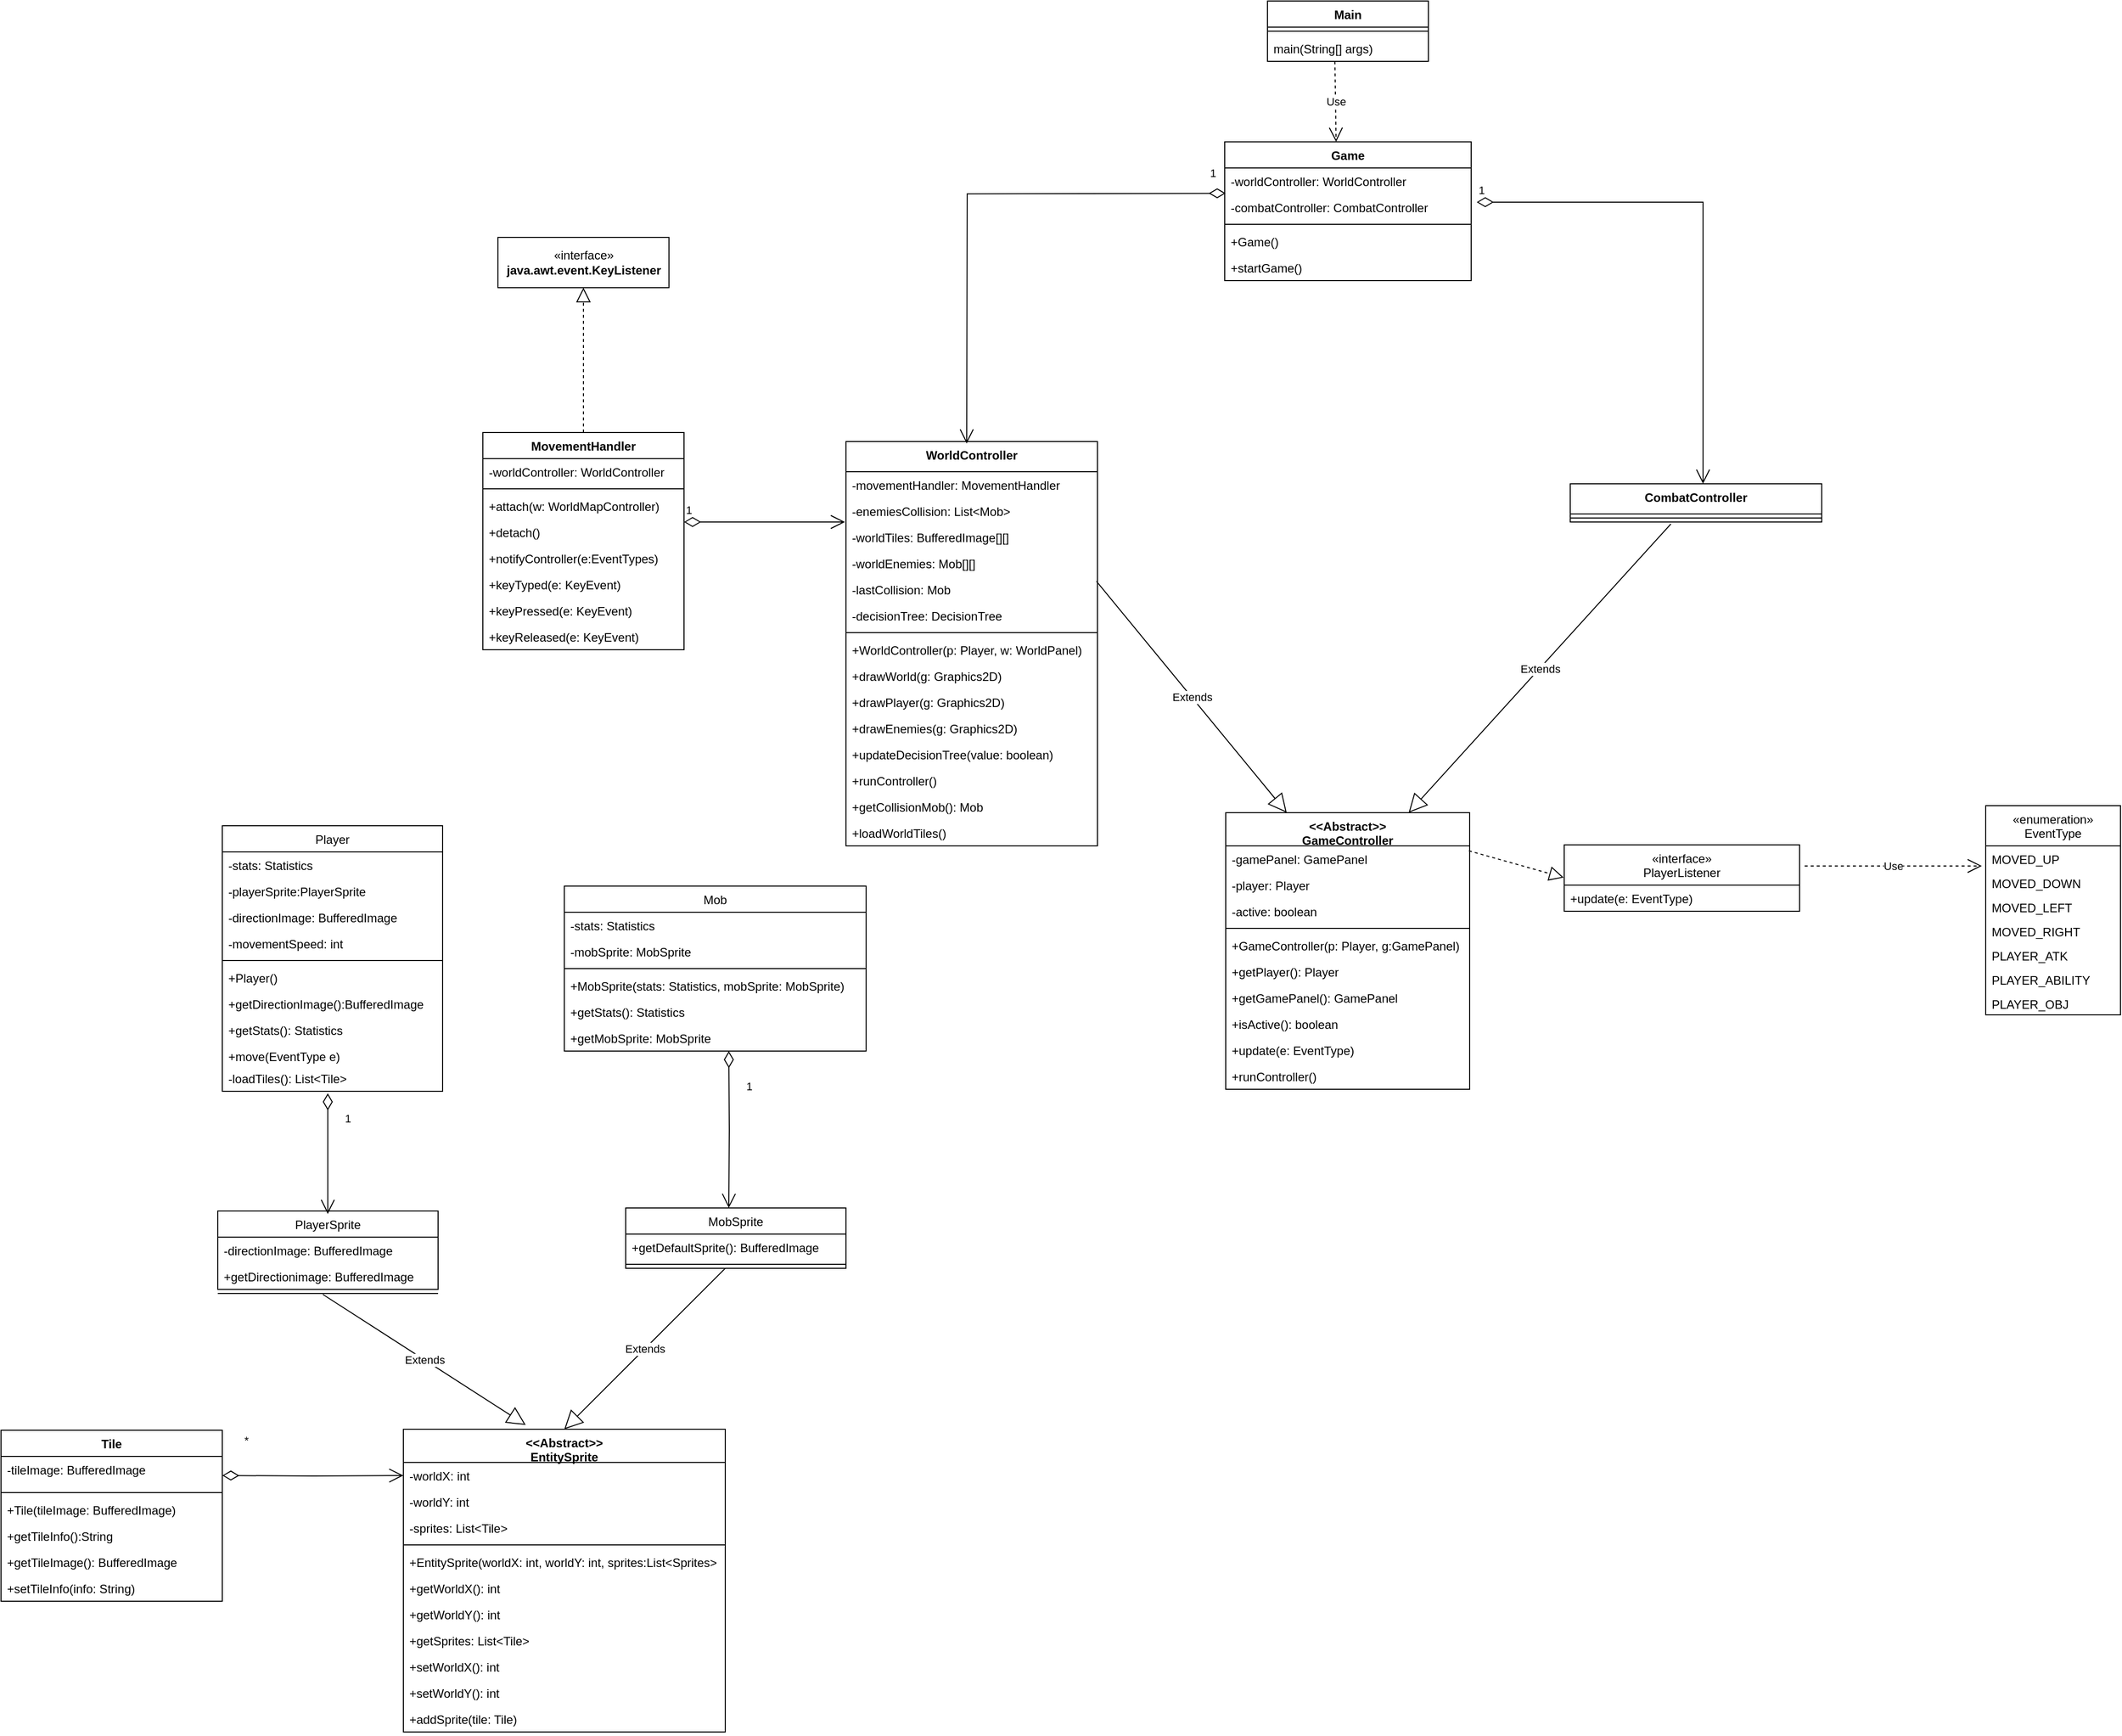 <mxfile version="20.3.0" type="device"><diagram id="eohbMDtSF3-cBigyVldR" name="Pagina-1"><mxGraphModel dx="3977" dy="824" grid="1" gridSize="20" guides="1" tooltips="1" connect="1" arrows="1" fold="1" page="1" pageScale="1" pageWidth="827" pageHeight="1169" math="0" shadow="0"><root><mxCell id="0"/><mxCell id="1" parent="0"/><mxCell id="uRFBdNXsAztlNJAXBcpH-2" value="Main" style="swimlane;fontStyle=1;align=center;verticalAlign=top;childLayout=stackLayout;horizontal=1;startSize=26;horizontalStack=0;resizeParent=1;resizeParentMax=0;resizeLast=0;collapsible=1;marginBottom=0;" parent="1" vertex="1"><mxGeometry x="-1701" width="160" height="60" as="geometry"/></mxCell><mxCell id="uRFBdNXsAztlNJAXBcpH-4" value="" style="line;strokeWidth=1;fillColor=none;align=left;verticalAlign=middle;spacingTop=-1;spacingLeft=3;spacingRight=3;rotatable=0;labelPosition=right;points=[];portConstraint=eastwest;strokeColor=inherit;" parent="uRFBdNXsAztlNJAXBcpH-2" vertex="1"><mxGeometry y="26" width="160" height="8" as="geometry"/></mxCell><mxCell id="uRFBdNXsAztlNJAXBcpH-5" value="main(String[] args)" style="text;strokeColor=none;fillColor=none;align=left;verticalAlign=top;spacingLeft=4;spacingRight=4;overflow=hidden;rotatable=0;points=[[0,0.5],[1,0.5]];portConstraint=eastwest;" parent="uRFBdNXsAztlNJAXBcpH-2" vertex="1"><mxGeometry y="34" width="160" height="26" as="geometry"/></mxCell><mxCell id="uRFBdNXsAztlNJAXBcpH-6" value="Game" style="swimlane;fontStyle=1;align=center;verticalAlign=top;childLayout=stackLayout;horizontal=1;startSize=26;horizontalStack=0;resizeParent=1;resizeParentMax=0;resizeLast=0;collapsible=1;marginBottom=0;" parent="1" vertex="1"><mxGeometry x="-1743.5" y="140" width="245" height="138" as="geometry"/></mxCell><mxCell id="LMKX_LqSRchOq1aywFq2-5" value="-worldController: WorldController" style="text;strokeColor=none;fillColor=none;align=left;verticalAlign=top;spacingLeft=4;spacingRight=4;overflow=hidden;rotatable=0;points=[[0,0.5],[1,0.5]];portConstraint=eastwest;" parent="uRFBdNXsAztlNJAXBcpH-6" vertex="1"><mxGeometry y="26" width="245" height="26" as="geometry"/></mxCell><mxCell id="LMKX_LqSRchOq1aywFq2-2" value="-combatController: CombatController" style="text;strokeColor=none;fillColor=none;align=left;verticalAlign=top;spacingLeft=4;spacingRight=4;overflow=hidden;rotatable=0;points=[[0,0.5],[1,0.5]];portConstraint=eastwest;" parent="uRFBdNXsAztlNJAXBcpH-6" vertex="1"><mxGeometry y="52" width="245" height="26" as="geometry"/></mxCell><mxCell id="uRFBdNXsAztlNJAXBcpH-8" value="" style="line;strokeWidth=1;fillColor=none;align=left;verticalAlign=middle;spacingTop=-1;spacingLeft=3;spacingRight=3;rotatable=0;labelPosition=right;points=[];portConstraint=eastwest;strokeColor=inherit;" parent="uRFBdNXsAztlNJAXBcpH-6" vertex="1"><mxGeometry y="78" width="245" height="8" as="geometry"/></mxCell><mxCell id="vzF_SjNCqqtna9xTKwau-4" value="+Game()" style="text;strokeColor=none;fillColor=none;align=left;verticalAlign=top;spacingLeft=4;spacingRight=4;overflow=hidden;rotatable=0;points=[[0,0.5],[1,0.5]];portConstraint=eastwest;" parent="uRFBdNXsAztlNJAXBcpH-6" vertex="1"><mxGeometry y="86" width="245" height="26" as="geometry"/></mxCell><mxCell id="uRFBdNXsAztlNJAXBcpH-9" value="+startGame()" style="text;strokeColor=none;fillColor=none;align=left;verticalAlign=top;spacingLeft=4;spacingRight=4;overflow=hidden;rotatable=0;points=[[0,0.5],[1,0.5]];portConstraint=eastwest;" parent="uRFBdNXsAztlNJAXBcpH-6" vertex="1"><mxGeometry y="112" width="245" height="26" as="geometry"/></mxCell><mxCell id="uRFBdNXsAztlNJAXBcpH-12" value="Use" style="endArrow=open;endSize=12;dashed=1;html=1;rounded=0;exitX=0.419;exitY=1;exitDx=0;exitDy=0;exitPerimeter=0;entryX=0.452;entryY=0;entryDx=0;entryDy=0;entryPerimeter=0;" parent="1" source="uRFBdNXsAztlNJAXBcpH-5" target="uRFBdNXsAztlNJAXBcpH-6" edge="1"><mxGeometry width="160" relative="1" as="geometry"><mxPoint x="-1712.5" y="20" as="sourcePoint"/><mxPoint x="-1552.5" y="20" as="targetPoint"/></mxGeometry></mxCell><mxCell id="uRFBdNXsAztlNJAXBcpH-61" value="Player" style="swimlane;fontStyle=0;childLayout=stackLayout;horizontal=1;startSize=26;fillColor=none;horizontalStack=0;resizeParent=1;resizeParentMax=0;resizeLast=0;collapsible=1;marginBottom=0;" parent="1" vertex="1"><mxGeometry x="-2740" y="820" width="219" height="264" as="geometry"/></mxCell><mxCell id="vzF_SjNCqqtna9xTKwau-7" value="-stats: Statistics" style="text;strokeColor=none;fillColor=none;align=left;verticalAlign=top;spacingLeft=4;spacingRight=4;overflow=hidden;rotatable=0;points=[[0,0.5],[1,0.5]];portConstraint=eastwest;" parent="uRFBdNXsAztlNJAXBcpH-61" vertex="1"><mxGeometry y="26" width="219" height="26" as="geometry"/></mxCell><mxCell id="vzF_SjNCqqtna9xTKwau-5" value="-playerSprite:PlayerSprite" style="text;strokeColor=none;fillColor=none;align=left;verticalAlign=top;spacingLeft=4;spacingRight=4;overflow=hidden;rotatable=0;points=[[0,0.5],[1,0.5]];portConstraint=eastwest;" parent="uRFBdNXsAztlNJAXBcpH-61" vertex="1"><mxGeometry y="52" width="219" height="26" as="geometry"/></mxCell><mxCell id="vzF_SjNCqqtna9xTKwau-9" value="-directionImage: BufferedImage" style="text;strokeColor=none;fillColor=none;align=left;verticalAlign=top;spacingLeft=4;spacingRight=4;overflow=hidden;rotatable=0;points=[[0,0.5],[1,0.5]];portConstraint=eastwest;" parent="uRFBdNXsAztlNJAXBcpH-61" vertex="1"><mxGeometry y="78" width="219" height="26" as="geometry"/></mxCell><mxCell id="iF0c0XniDwMAR_hdW6BB-7" value="-movementSpeed: int" style="text;strokeColor=none;fillColor=none;align=left;verticalAlign=top;spacingLeft=4;spacingRight=4;overflow=hidden;rotatable=0;points=[[0,0.5],[1,0.5]];portConstraint=eastwest;" parent="uRFBdNXsAztlNJAXBcpH-61" vertex="1"><mxGeometry y="104" width="219" height="26" as="geometry"/></mxCell><mxCell id="uRFBdNXsAztlNJAXBcpH-68" value="" style="line;strokeWidth=1;fillColor=none;align=left;verticalAlign=middle;spacingTop=-1;spacingLeft=3;spacingRight=3;rotatable=0;labelPosition=right;points=[];portConstraint=eastwest;strokeColor=inherit;" parent="uRFBdNXsAztlNJAXBcpH-61" vertex="1"><mxGeometry y="130" width="219" height="8" as="geometry"/></mxCell><mxCell id="vzF_SjNCqqtna9xTKwau-6" value="+Player()" style="text;strokeColor=none;fillColor=none;align=left;verticalAlign=top;spacingLeft=4;spacingRight=4;overflow=hidden;rotatable=0;points=[[0,0.5],[1,0.5]];portConstraint=eastwest;" parent="uRFBdNXsAztlNJAXBcpH-61" vertex="1"><mxGeometry y="138" width="219" height="26" as="geometry"/></mxCell><mxCell id="vzF_SjNCqqtna9xTKwau-8" value="+getDirectionImage():BufferedImage" style="text;strokeColor=none;fillColor=none;align=left;verticalAlign=top;spacingLeft=4;spacingRight=4;overflow=hidden;rotatable=0;points=[[0,0.5],[1,0.5]];portConstraint=eastwest;" parent="uRFBdNXsAztlNJAXBcpH-61" vertex="1"><mxGeometry y="164" width="219" height="26" as="geometry"/></mxCell><mxCell id="vzF_SjNCqqtna9xTKwau-10" value="+getStats(): Statistics" style="text;strokeColor=none;fillColor=none;align=left;verticalAlign=top;spacingLeft=4;spacingRight=4;overflow=hidden;rotatable=0;points=[[0,0.5],[1,0.5]];portConstraint=eastwest;" parent="uRFBdNXsAztlNJAXBcpH-61" vertex="1"><mxGeometry y="190" width="219" height="26" as="geometry"/></mxCell><mxCell id="uRFBdNXsAztlNJAXBcpH-72" value="+move(EventType e)" style="text;strokeColor=none;fillColor=none;align=left;verticalAlign=top;spacingLeft=4;spacingRight=4;overflow=hidden;rotatable=0;points=[[0,0.5],[1,0.5]];portConstraint=eastwest;" parent="uRFBdNXsAztlNJAXBcpH-61" vertex="1"><mxGeometry y="216" width="219" height="22" as="geometry"/></mxCell><mxCell id="uRFBdNXsAztlNJAXBcpH-71" value="-loadTiles(): List&lt;Tile&gt;" style="text;strokeColor=none;fillColor=none;align=left;verticalAlign=top;spacingLeft=4;spacingRight=4;overflow=hidden;rotatable=0;points=[[0,0.5],[1,0.5]];portConstraint=eastwest;" parent="uRFBdNXsAztlNJAXBcpH-61" vertex="1"><mxGeometry y="238" width="219" height="26" as="geometry"/></mxCell><mxCell id="uRFBdNXsAztlNJAXBcpH-77" value="«interface»&lt;br&gt;&lt;b&gt;java.awt.event.KeyListener&lt;br&gt;&lt;/b&gt;" style="html=1;" parent="1" vertex="1"><mxGeometry x="-2466" y="235" width="170" height="50" as="geometry"/></mxCell><mxCell id="uRFBdNXsAztlNJAXBcpH-78" value="" style="endArrow=block;dashed=1;endFill=0;endSize=12;html=1;rounded=0;exitX=0.5;exitY=0;exitDx=0;exitDy=0;entryX=0.5;entryY=1;entryDx=0;entryDy=0;" parent="1" source="uRFBdNXsAztlNJAXBcpH-79" target="uRFBdNXsAztlNJAXBcpH-77" edge="1"><mxGeometry width="160" relative="1" as="geometry"><mxPoint x="-2663.8" y="363.544" as="sourcePoint"/><mxPoint x="-2469" y="415" as="targetPoint"/></mxGeometry></mxCell><mxCell id="uRFBdNXsAztlNJAXBcpH-79" value="MovementHandler" style="swimlane;fontStyle=1;align=center;verticalAlign=top;childLayout=stackLayout;horizontal=1;startSize=26;horizontalStack=0;resizeParent=1;resizeParentMax=0;resizeLast=0;collapsible=1;marginBottom=0;" parent="1" vertex="1"><mxGeometry x="-2481" y="429" width="200" height="216" as="geometry"/></mxCell><mxCell id="uRFBdNXsAztlNJAXBcpH-80" value="-worldController: WorldController" style="text;strokeColor=none;fillColor=none;align=left;verticalAlign=top;spacingLeft=4;spacingRight=4;overflow=hidden;rotatable=0;points=[[0,0.5],[1,0.5]];portConstraint=eastwest;" parent="uRFBdNXsAztlNJAXBcpH-79" vertex="1"><mxGeometry y="26" width="200" height="26" as="geometry"/></mxCell><mxCell id="uRFBdNXsAztlNJAXBcpH-81" value="" style="line;strokeWidth=1;fillColor=none;align=left;verticalAlign=middle;spacingTop=-1;spacingLeft=3;spacingRight=3;rotatable=0;labelPosition=right;points=[];portConstraint=eastwest;strokeColor=inherit;" parent="uRFBdNXsAztlNJAXBcpH-79" vertex="1"><mxGeometry y="52" width="200" height="8" as="geometry"/></mxCell><mxCell id="uRFBdNXsAztlNJAXBcpH-82" value="+attach(w: WorldMapController)" style="text;strokeColor=none;fillColor=none;align=left;verticalAlign=top;spacingLeft=4;spacingRight=4;overflow=hidden;rotatable=0;points=[[0,0.5],[1,0.5]];portConstraint=eastwest;" parent="uRFBdNXsAztlNJAXBcpH-79" vertex="1"><mxGeometry y="60" width="200" height="26" as="geometry"/></mxCell><mxCell id="uRFBdNXsAztlNJAXBcpH-83" value="+detach()" style="text;strokeColor=none;fillColor=none;align=left;verticalAlign=top;spacingLeft=4;spacingRight=4;overflow=hidden;rotatable=0;points=[[0,0.5],[1,0.5]];portConstraint=eastwest;" parent="uRFBdNXsAztlNJAXBcpH-79" vertex="1"><mxGeometry y="86" width="200" height="26" as="geometry"/></mxCell><mxCell id="uRFBdNXsAztlNJAXBcpH-84" value="+notifyController(e:EventTypes)" style="text;strokeColor=none;fillColor=none;align=left;verticalAlign=top;spacingLeft=4;spacingRight=4;overflow=hidden;rotatable=0;points=[[0,0.5],[1,0.5]];portConstraint=eastwest;" parent="uRFBdNXsAztlNJAXBcpH-79" vertex="1"><mxGeometry y="112" width="200" height="26" as="geometry"/></mxCell><mxCell id="uRFBdNXsAztlNJAXBcpH-85" value="+keyTyped(e: KeyEvent)" style="text;strokeColor=none;fillColor=none;align=left;verticalAlign=top;spacingLeft=4;spacingRight=4;overflow=hidden;rotatable=0;points=[[0,0.5],[1,0.5]];portConstraint=eastwest;" parent="uRFBdNXsAztlNJAXBcpH-79" vertex="1"><mxGeometry y="138" width="200" height="26" as="geometry"/></mxCell><mxCell id="uRFBdNXsAztlNJAXBcpH-86" value="+keyPressed(e: KeyEvent)" style="text;strokeColor=none;fillColor=none;align=left;verticalAlign=top;spacingLeft=4;spacingRight=4;overflow=hidden;rotatable=0;points=[[0,0.5],[1,0.5]];portConstraint=eastwest;" parent="uRFBdNXsAztlNJAXBcpH-79" vertex="1"><mxGeometry y="164" width="200" height="26" as="geometry"/></mxCell><mxCell id="uRFBdNXsAztlNJAXBcpH-87" value="+keyReleased(e: KeyEvent)" style="text;strokeColor=none;fillColor=none;align=left;verticalAlign=top;spacingLeft=4;spacingRight=4;overflow=hidden;rotatable=0;points=[[0,0.5],[1,0.5]];portConstraint=eastwest;" parent="uRFBdNXsAztlNJAXBcpH-79" vertex="1"><mxGeometry y="190" width="200" height="26" as="geometry"/></mxCell><mxCell id="uRFBdNXsAztlNJAXBcpH-88" value="WorldController" style="swimlane;fontStyle=1;align=center;verticalAlign=top;childLayout=stackLayout;horizontal=1;startSize=30;horizontalStack=0;resizeParent=1;resizeParentMax=0;resizeLast=0;collapsible=1;marginBottom=0;" parent="1" vertex="1"><mxGeometry x="-2120" y="438" width="250" height="402" as="geometry"/></mxCell><mxCell id="iF0c0XniDwMAR_hdW6BB-4" value="-movementHandler: MovementHandler" style="text;strokeColor=none;fillColor=none;align=left;verticalAlign=top;spacingLeft=4;spacingRight=4;overflow=hidden;rotatable=0;points=[[0,0.5],[1,0.5]];portConstraint=eastwest;" parent="uRFBdNXsAztlNJAXBcpH-88" vertex="1"><mxGeometry y="30" width="250" height="26" as="geometry"/></mxCell><mxCell id="ccXxJV29Foj7JTadT0jX-3" value="-enemiesCollision: List&lt;Mob&gt;" style="text;strokeColor=none;fillColor=none;align=left;verticalAlign=top;spacingLeft=4;spacingRight=4;overflow=hidden;rotatable=0;points=[[0,0.5],[1,0.5]];portConstraint=eastwest;" parent="uRFBdNXsAztlNJAXBcpH-88" vertex="1"><mxGeometry y="56" width="250" height="26" as="geometry"/></mxCell><mxCell id="vzF_SjNCqqtna9xTKwau-1" value="-worldTiles: BufferedImage[][]" style="text;strokeColor=none;fillColor=none;align=left;verticalAlign=top;spacingLeft=4;spacingRight=4;overflow=hidden;rotatable=0;points=[[0,0.5],[1,0.5]];portConstraint=eastwest;" parent="uRFBdNXsAztlNJAXBcpH-88" vertex="1"><mxGeometry y="82" width="250" height="26" as="geometry"/></mxCell><mxCell id="iF0c0XniDwMAR_hdW6BB-5" value="-worldEnemies: Mob[][]" style="text;strokeColor=none;fillColor=none;align=left;verticalAlign=top;spacingLeft=4;spacingRight=4;overflow=hidden;rotatable=0;points=[[0,0.5],[1,0.5]];portConstraint=eastwest;" parent="uRFBdNXsAztlNJAXBcpH-88" vertex="1"><mxGeometry y="108" width="250" height="26" as="geometry"/></mxCell><mxCell id="iF0c0XniDwMAR_hdW6BB-6" value="-lastCollision: Mob" style="text;strokeColor=none;fillColor=none;align=left;verticalAlign=top;spacingLeft=4;spacingRight=4;overflow=hidden;rotatable=0;points=[[0,0.5],[1,0.5]];portConstraint=eastwest;" parent="uRFBdNXsAztlNJAXBcpH-88" vertex="1"><mxGeometry y="134" width="250" height="26" as="geometry"/></mxCell><mxCell id="TLDzZCdfIbDrb-U_Vz-J-1" value="-decisionTree: DecisionTree" style="text;strokeColor=none;fillColor=none;align=left;verticalAlign=top;spacingLeft=4;spacingRight=4;overflow=hidden;rotatable=0;points=[[0,0.5],[1,0.5]];portConstraint=eastwest;" vertex="1" parent="uRFBdNXsAztlNJAXBcpH-88"><mxGeometry y="160" width="250" height="26" as="geometry"/></mxCell><mxCell id="uRFBdNXsAztlNJAXBcpH-92" value="" style="line;strokeWidth=1;fillColor=none;align=left;verticalAlign=middle;spacingTop=-1;spacingLeft=3;spacingRight=3;rotatable=0;labelPosition=right;points=[];portConstraint=eastwest;strokeColor=inherit;" parent="uRFBdNXsAztlNJAXBcpH-88" vertex="1"><mxGeometry y="186" width="250" height="8" as="geometry"/></mxCell><mxCell id="uRFBdNXsAztlNJAXBcpH-93" value="+WorldController(p: Player, w: WorldPanel)&#10;" style="text;strokeColor=none;fillColor=none;align=left;verticalAlign=top;spacingLeft=4;spacingRight=4;overflow=hidden;rotatable=0;points=[[0,0.5],[1,0.5]];portConstraint=eastwest;" parent="uRFBdNXsAztlNJAXBcpH-88" vertex="1"><mxGeometry y="194" width="250" height="26" as="geometry"/></mxCell><mxCell id="ccXxJV29Foj7JTadT0jX-1" value="+drawWorld(g: Graphics2D)" style="text;strokeColor=none;fillColor=none;align=left;verticalAlign=top;spacingLeft=4;spacingRight=4;overflow=hidden;rotatable=0;points=[[0,0.5],[1,0.5]];portConstraint=eastwest;" parent="uRFBdNXsAztlNJAXBcpH-88" vertex="1"><mxGeometry y="220" width="250" height="26" as="geometry"/></mxCell><mxCell id="bOMZ3jWxsJNp0SDpwJwA-3" value="+drawPlayer(g: Graphics2D)" style="text;strokeColor=none;fillColor=none;align=left;verticalAlign=top;spacingLeft=4;spacingRight=4;overflow=hidden;rotatable=0;points=[[0,0.5],[1,0.5]];portConstraint=eastwest;" parent="uRFBdNXsAztlNJAXBcpH-88" vertex="1"><mxGeometry y="246" width="250" height="26" as="geometry"/></mxCell><mxCell id="En6jXzMs4Qd_JURnTOSA-1" value="+drawEnemies(g: Graphics2D)" style="text;strokeColor=none;fillColor=none;align=left;verticalAlign=top;spacingLeft=4;spacingRight=4;overflow=hidden;rotatable=0;points=[[0,0.5],[1,0.5]];portConstraint=eastwest;" parent="uRFBdNXsAztlNJAXBcpH-88" vertex="1"><mxGeometry y="272" width="250" height="26" as="geometry"/></mxCell><mxCell id="vzF_SjNCqqtna9xTKwau-2" value="+updateDecisionTree(value: boolean)" style="text;strokeColor=none;fillColor=none;align=left;verticalAlign=top;spacingLeft=4;spacingRight=4;overflow=hidden;rotatable=0;points=[[0,0.5],[1,0.5]];portConstraint=eastwest;" parent="uRFBdNXsAztlNJAXBcpH-88" vertex="1"><mxGeometry y="298" width="250" height="26" as="geometry"/></mxCell><mxCell id="uRFBdNXsAztlNJAXBcpH-127" value="+runController()" style="text;strokeColor=none;fillColor=none;align=left;verticalAlign=top;spacingLeft=4;spacingRight=4;overflow=hidden;rotatable=0;points=[[0,0.5],[1,0.5]];portConstraint=eastwest;" parent="uRFBdNXsAztlNJAXBcpH-88" vertex="1"><mxGeometry y="324" width="250" height="26" as="geometry"/></mxCell><mxCell id="vzF_SjNCqqtna9xTKwau-29" value="+getCollisionMob(): Mob" style="text;strokeColor=none;fillColor=none;align=left;verticalAlign=top;spacingLeft=4;spacingRight=4;overflow=hidden;rotatable=0;points=[[0,0.5],[1,0.5]];portConstraint=eastwest;" parent="uRFBdNXsAztlNJAXBcpH-88" vertex="1"><mxGeometry y="350" width="250" height="26" as="geometry"/></mxCell><mxCell id="TLDzZCdfIbDrb-U_Vz-J-62" value="+loadWorldTiles()&#10;" style="text;strokeColor=none;fillColor=none;align=left;verticalAlign=top;spacingLeft=4;spacingRight=4;overflow=hidden;rotatable=0;points=[[0,0.5],[1,0.5]];portConstraint=eastwest;" vertex="1" parent="uRFBdNXsAztlNJAXBcpH-88"><mxGeometry y="376" width="250" height="26" as="geometry"/></mxCell><mxCell id="uRFBdNXsAztlNJAXBcpH-108" value="&lt;&lt;Abstract&gt;&gt;&#10;GameController" style="swimlane;fontStyle=1;align=center;verticalAlign=top;childLayout=stackLayout;horizontal=1;startSize=33;horizontalStack=0;resizeParent=1;resizeParentMax=0;resizeLast=0;collapsible=1;marginBottom=0;" parent="1" vertex="1"><mxGeometry x="-1742.5" y="807" width="242.5" height="275" as="geometry"/></mxCell><mxCell id="uRFBdNXsAztlNJAXBcpH-113" value="-gamePanel: GamePanel" style="text;strokeColor=none;fillColor=none;align=left;verticalAlign=top;spacingLeft=4;spacingRight=4;overflow=hidden;rotatable=0;points=[[0,0.5],[1,0.5]];portConstraint=eastwest;" parent="uRFBdNXsAztlNJAXBcpH-108" vertex="1"><mxGeometry y="33" width="242.5" height="26" as="geometry"/></mxCell><mxCell id="uRFBdNXsAztlNJAXBcpH-109" value="-player: Player" style="text;strokeColor=none;fillColor=none;align=left;verticalAlign=top;spacingLeft=4;spacingRight=4;overflow=hidden;rotatable=0;points=[[0,0.5],[1,0.5]];portConstraint=eastwest;" parent="uRFBdNXsAztlNJAXBcpH-108" vertex="1"><mxGeometry y="59" width="242.5" height="26" as="geometry"/></mxCell><mxCell id="vzF_SjNCqqtna9xTKwau-24" value="-active: boolean" style="text;strokeColor=none;fillColor=none;align=left;verticalAlign=top;spacingLeft=4;spacingRight=4;overflow=hidden;rotatable=0;points=[[0,0.5],[1,0.5]];portConstraint=eastwest;" parent="uRFBdNXsAztlNJAXBcpH-108" vertex="1"><mxGeometry y="85" width="242.5" height="26" as="geometry"/></mxCell><mxCell id="uRFBdNXsAztlNJAXBcpH-110" value="" style="line;strokeWidth=1;fillColor=none;align=left;verticalAlign=middle;spacingTop=-1;spacingLeft=3;spacingRight=3;rotatable=0;labelPosition=right;points=[];portConstraint=eastwest;strokeColor=inherit;" parent="uRFBdNXsAztlNJAXBcpH-108" vertex="1"><mxGeometry y="111" width="242.5" height="8" as="geometry"/></mxCell><mxCell id="vzF_SjNCqqtna9xTKwau-26" value="+GameController(p: Player, g:GamePanel)" style="text;strokeColor=none;fillColor=none;align=left;verticalAlign=top;spacingLeft=4;spacingRight=4;overflow=hidden;rotatable=0;points=[[0,0.5],[1,0.5]];portConstraint=eastwest;" parent="uRFBdNXsAztlNJAXBcpH-108" vertex="1"><mxGeometry y="119" width="242.5" height="26" as="geometry"/></mxCell><mxCell id="vzF_SjNCqqtna9xTKwau-28" value="+getPlayer(): Player" style="text;strokeColor=none;fillColor=none;align=left;verticalAlign=top;spacingLeft=4;spacingRight=4;overflow=hidden;rotatable=0;points=[[0,0.5],[1,0.5]];portConstraint=eastwest;" parent="uRFBdNXsAztlNJAXBcpH-108" vertex="1"><mxGeometry y="145" width="242.5" height="26" as="geometry"/></mxCell><mxCell id="vzF_SjNCqqtna9xTKwau-27" value="+getGamePanel(): GamePanel" style="text;strokeColor=none;fillColor=none;align=left;verticalAlign=top;spacingLeft=4;spacingRight=4;overflow=hidden;rotatable=0;points=[[0,0.5],[1,0.5]];portConstraint=eastwest;" parent="uRFBdNXsAztlNJAXBcpH-108" vertex="1"><mxGeometry y="171" width="242.5" height="26" as="geometry"/></mxCell><mxCell id="vzF_SjNCqqtna9xTKwau-25" value="+isActive(): boolean" style="text;strokeColor=none;fillColor=none;align=left;verticalAlign=top;spacingLeft=4;spacingRight=4;overflow=hidden;rotatable=0;points=[[0,0.5],[1,0.5]];portConstraint=eastwest;" parent="uRFBdNXsAztlNJAXBcpH-108" vertex="1"><mxGeometry y="197" width="242.5" height="26" as="geometry"/></mxCell><mxCell id="uRFBdNXsAztlNJAXBcpH-111" value="+update(e: EventType)" style="text;strokeColor=none;fillColor=none;align=left;verticalAlign=top;spacingLeft=4;spacingRight=4;overflow=hidden;rotatable=0;points=[[0,0.5],[1,0.5]];portConstraint=eastwest;" parent="uRFBdNXsAztlNJAXBcpH-108" vertex="1"><mxGeometry y="223" width="242.5" height="26" as="geometry"/></mxCell><mxCell id="uRFBdNXsAztlNJAXBcpH-126" value="+runController()" style="text;strokeColor=none;fillColor=none;align=left;verticalAlign=top;spacingLeft=4;spacingRight=4;overflow=hidden;rotatable=0;points=[[0,0.5],[1,0.5]];portConstraint=eastwest;" parent="uRFBdNXsAztlNJAXBcpH-108" vertex="1"><mxGeometry y="249" width="242.5" height="26" as="geometry"/></mxCell><mxCell id="uRFBdNXsAztlNJAXBcpH-114" value="CombatController" style="swimlane;fontStyle=1;align=center;verticalAlign=top;childLayout=stackLayout;horizontal=1;startSize=30;horizontalStack=0;resizeParent=1;resizeParentMax=0;resizeLast=0;collapsible=1;marginBottom=0;" parent="1" vertex="1"><mxGeometry x="-1400" y="480" width="250" height="38" as="geometry"/></mxCell><mxCell id="uRFBdNXsAztlNJAXBcpH-118" value="" style="line;strokeWidth=1;fillColor=none;align=left;verticalAlign=middle;spacingTop=-1;spacingLeft=3;spacingRight=3;rotatable=0;labelPosition=right;points=[];portConstraint=eastwest;strokeColor=inherit;" parent="uRFBdNXsAztlNJAXBcpH-114" vertex="1"><mxGeometry y="30" width="250" height="8" as="geometry"/></mxCell><mxCell id="uRFBdNXsAztlNJAXBcpH-121" value="Extends" style="endArrow=block;endSize=16;endFill=0;html=1;rounded=0;entryX=0.25;entryY=0;entryDx=0;entryDy=0;exitX=0.996;exitY=0.192;exitDx=0;exitDy=0;exitPerimeter=0;" parent="1" source="iF0c0XniDwMAR_hdW6BB-6" target="uRFBdNXsAztlNJAXBcpH-108" edge="1"><mxGeometry width="160" relative="1" as="geometry"><mxPoint x="-1860" y="580" as="sourcePoint"/><mxPoint x="-1710" y="590" as="targetPoint"/></mxGeometry></mxCell><mxCell id="uRFBdNXsAztlNJAXBcpH-122" value="Extends" style="endArrow=block;endSize=16;endFill=0;html=1;rounded=0;entryX=0.75;entryY=0;entryDx=0;entryDy=0;" parent="1" target="uRFBdNXsAztlNJAXBcpH-108" edge="1"><mxGeometry width="160" relative="1" as="geometry"><mxPoint x="-1300" y="520" as="sourcePoint"/><mxPoint x="-1429" y="600" as="targetPoint"/></mxGeometry></mxCell><mxCell id="LMKX_LqSRchOq1aywFq2-7" value="«interface»&#10;PlayerListener" style="swimlane;fontStyle=0;childLayout=stackLayout;horizontal=1;startSize=40;fillColor=none;horizontalStack=0;resizeParent=1;resizeParentMax=0;resizeLast=0;collapsible=1;marginBottom=0;" parent="1" vertex="1"><mxGeometry x="-1406" y="839" width="234" height="66" as="geometry"/></mxCell><mxCell id="LMKX_LqSRchOq1aywFq2-8" value="+update(e: EventType)" style="text;strokeColor=none;fillColor=none;align=left;verticalAlign=top;spacingLeft=4;spacingRight=4;overflow=hidden;rotatable=0;points=[[0,0.5],[1,0.5]];portConstraint=eastwest;" parent="LMKX_LqSRchOq1aywFq2-7" vertex="1"><mxGeometry y="40" width="234" height="26" as="geometry"/></mxCell><mxCell id="LMKX_LqSRchOq1aywFq2-16" value="«enumeration»&#10;EventType" style="swimlane;fontStyle=0;childLayout=stackLayout;horizontal=1;startSize=40;fillColor=none;horizontalStack=0;resizeParent=1;resizeParentMax=0;resizeLast=0;collapsible=1;marginBottom=0;" parent="1" vertex="1"><mxGeometry x="-987" y="800" width="134" height="208" as="geometry"><mxRectangle x="660" y="50" width="120" height="40" as="alternateBounds"/></mxGeometry></mxCell><mxCell id="LMKX_LqSRchOq1aywFq2-17" value="MOVED_UP&#10;" style="text;strokeColor=none;fillColor=none;align=left;verticalAlign=top;spacingLeft=4;spacingRight=4;overflow=hidden;rotatable=0;points=[[0,0.5],[1,0.5]];portConstraint=eastwest;" parent="LMKX_LqSRchOq1aywFq2-16" vertex="1"><mxGeometry y="40" width="134" height="24" as="geometry"/></mxCell><mxCell id="LMKX_LqSRchOq1aywFq2-18" value="MOVED_DOWN&#10;" style="text;strokeColor=none;fillColor=none;align=left;verticalAlign=top;spacingLeft=4;spacingRight=4;overflow=hidden;rotatable=0;points=[[0,0.5],[1,0.5]];portConstraint=eastwest;" parent="LMKX_LqSRchOq1aywFq2-16" vertex="1"><mxGeometry y="64" width="134" height="24" as="geometry"/></mxCell><mxCell id="LMKX_LqSRchOq1aywFq2-19" value="MOVED_LEFT&#10;" style="text;strokeColor=none;fillColor=none;align=left;verticalAlign=top;spacingLeft=4;spacingRight=4;overflow=hidden;rotatable=0;points=[[0,0.5],[1,0.5]];portConstraint=eastwest;" parent="LMKX_LqSRchOq1aywFq2-16" vertex="1"><mxGeometry y="88" width="134" height="24" as="geometry"/></mxCell><mxCell id="iF0c0XniDwMAR_hdW6BB-1" value="MOVED_RIGHT" style="text;strokeColor=none;fillColor=none;align=left;verticalAlign=top;spacingLeft=4;spacingRight=4;overflow=hidden;rotatable=0;points=[[0,0.5],[1,0.5]];portConstraint=eastwest;" parent="LMKX_LqSRchOq1aywFq2-16" vertex="1"><mxGeometry y="112" width="134" height="24" as="geometry"/></mxCell><mxCell id="iF0c0XniDwMAR_hdW6BB-2" value="PLAYER_ATK" style="text;strokeColor=none;fillColor=none;align=left;verticalAlign=top;spacingLeft=4;spacingRight=4;overflow=hidden;rotatable=0;points=[[0,0.5],[1,0.5]];portConstraint=eastwest;" parent="LMKX_LqSRchOq1aywFq2-16" vertex="1"><mxGeometry y="136" width="134" height="24" as="geometry"/></mxCell><mxCell id="LMKX_LqSRchOq1aywFq2-20" value="PLAYER_ABILITY" style="text;strokeColor=none;fillColor=none;align=left;verticalAlign=top;spacingLeft=4;spacingRight=4;overflow=hidden;rotatable=0;points=[[0,0.5],[1,0.5]];portConstraint=eastwest;" parent="LMKX_LqSRchOq1aywFq2-16" vertex="1"><mxGeometry y="160" width="134" height="24" as="geometry"/></mxCell><mxCell id="iF0c0XniDwMAR_hdW6BB-3" value="PLAYER_OBJ" style="text;strokeColor=none;fillColor=none;align=left;verticalAlign=top;spacingLeft=4;spacingRight=4;overflow=hidden;rotatable=0;points=[[0,0.5],[1,0.5]];portConstraint=eastwest;" parent="LMKX_LqSRchOq1aywFq2-16" vertex="1"><mxGeometry y="184" width="134" height="24" as="geometry"/></mxCell><mxCell id="LMKX_LqSRchOq1aywFq2-21" value="Use" style="endArrow=open;endSize=12;dashed=1;html=1;rounded=0;entryX=-0.029;entryY=-0.167;entryDx=0;entryDy=0;entryPerimeter=0;" parent="1" target="LMKX_LqSRchOq1aywFq2-18" edge="1"><mxGeometry width="160" relative="1" as="geometry"><mxPoint x="-1167" y="860" as="sourcePoint"/><mxPoint x="-965" y="770" as="targetPoint"/></mxGeometry></mxCell><mxCell id="LMKX_LqSRchOq1aywFq2-43" value="1" style="endArrow=open;html=1;endSize=12;startArrow=diamondThin;startSize=14;startFill=0;edgeStyle=orthogonalEdgeStyle;align=left;verticalAlign=bottom;rounded=0;" parent="1" edge="1"><mxGeometry x="-0.931" y="-11" relative="1" as="geometry"><mxPoint x="-1742.5" y="191.17" as="sourcePoint"/><mxPoint x="-2000" y="440" as="targetPoint"/><mxPoint as="offset"/></mxGeometry></mxCell><mxCell id="LMKX_LqSRchOq1aywFq2-44" value="1" style="endArrow=open;html=1;endSize=12;startArrow=diamondThin;startSize=14;startFill=0;edgeStyle=orthogonalEdgeStyle;align=left;verticalAlign=bottom;rounded=0;entryX=0.5;entryY=0;entryDx=0;entryDy=0;" parent="1" edge="1"><mxGeometry x="-1" y="3" relative="1" as="geometry"><mxPoint x="-1493" y="200" as="sourcePoint"/><mxPoint x="-1268" y="480" as="targetPoint"/><Array as="points"><mxPoint x="-1493" y="200"/><mxPoint x="-1268" y="200"/></Array></mxGeometry></mxCell><mxCell id="LMKX_LqSRchOq1aywFq2-45" value="1" style="endArrow=open;html=1;endSize=12;startArrow=diamondThin;startSize=14;startFill=0;edgeStyle=orthogonalEdgeStyle;align=left;verticalAlign=bottom;rounded=0;" parent="1" edge="1"><mxGeometry x="-1" y="3" relative="1" as="geometry"><mxPoint x="-2281" y="518" as="sourcePoint"/><mxPoint x="-2121" y="518" as="targetPoint"/></mxGeometry></mxCell><mxCell id="LMKX_LqSRchOq1aywFq2-46" value="" style="endArrow=block;dashed=1;endFill=0;endSize=12;html=1;rounded=0;exitX=0.997;exitY=0.189;exitDx=0;exitDy=0;exitPerimeter=0;" parent="1" source="uRFBdNXsAztlNJAXBcpH-113" edge="1"><mxGeometry width="160" relative="1" as="geometry"><mxPoint x="-1566.5" y="871.5" as="sourcePoint"/><mxPoint x="-1406.5" y="871.5" as="targetPoint"/></mxGeometry></mxCell><mxCell id="rvrDuCFurBjy-SDgXyM1-1" value="1" style="endArrow=open;html=1;endSize=12;startArrow=diamondThin;startSize=14;startFill=0;edgeStyle=orthogonalEdgeStyle;align=left;verticalAlign=bottom;rounded=0;" parent="1" edge="1"><mxGeometry x="-0.433" y="15" relative="1" as="geometry"><mxPoint x="-2635.14" y="1086" as="sourcePoint"/><mxPoint x="-2635.14" y="1206" as="targetPoint"/><mxPoint as="offset"/></mxGeometry></mxCell><mxCell id="rvrDuCFurBjy-SDgXyM1-2" value="Tile&#10;" style="swimlane;fontStyle=1;align=center;verticalAlign=top;childLayout=stackLayout;horizontal=1;startSize=26;horizontalStack=0;resizeParent=1;resizeParentMax=0;resizeLast=0;collapsible=1;marginBottom=0;" parent="1" vertex="1"><mxGeometry x="-2960" y="1421" width="220" height="170" as="geometry"/></mxCell><mxCell id="rvrDuCFurBjy-SDgXyM1-3" value="-tileImage: BufferedImage&#10;" style="text;strokeColor=none;fillColor=none;align=left;verticalAlign=top;spacingLeft=4;spacingRight=4;overflow=hidden;rotatable=0;points=[[0,0.5],[1,0.5]];portConstraint=eastwest;" parent="rvrDuCFurBjy-SDgXyM1-2" vertex="1"><mxGeometry y="26" width="220" height="32" as="geometry"/></mxCell><mxCell id="rvrDuCFurBjy-SDgXyM1-4" value="" style="line;strokeWidth=1;fillColor=none;align=left;verticalAlign=middle;spacingTop=-1;spacingLeft=3;spacingRight=3;rotatable=0;labelPosition=right;points=[];portConstraint=eastwest;strokeColor=inherit;" parent="rvrDuCFurBjy-SDgXyM1-2" vertex="1"><mxGeometry y="58" width="220" height="8" as="geometry"/></mxCell><mxCell id="rvrDuCFurBjy-SDgXyM1-5" value="+Tile(tileImage: BufferedImage)&#10;" style="text;strokeColor=none;fillColor=none;align=left;verticalAlign=top;spacingLeft=4;spacingRight=4;overflow=hidden;rotatable=0;points=[[0,0.5],[1,0.5]];portConstraint=eastwest;" parent="rvrDuCFurBjy-SDgXyM1-2" vertex="1"><mxGeometry y="66" width="220" height="26" as="geometry"/></mxCell><mxCell id="rvrDuCFurBjy-SDgXyM1-81" value="+getTileInfo():String" style="text;strokeColor=none;fillColor=none;align=left;verticalAlign=top;spacingLeft=4;spacingRight=4;overflow=hidden;rotatable=0;points=[[0,0.5],[1,0.5]];portConstraint=eastwest;" parent="rvrDuCFurBjy-SDgXyM1-2" vertex="1"><mxGeometry y="92" width="220" height="26" as="geometry"/></mxCell><mxCell id="rvrDuCFurBjy-SDgXyM1-66" value="+getTileImage(): BufferedImage" style="text;strokeColor=none;fillColor=none;align=left;verticalAlign=top;spacingLeft=4;spacingRight=4;overflow=hidden;rotatable=0;points=[[0,0.5],[1,0.5]];portConstraint=eastwest;" parent="rvrDuCFurBjy-SDgXyM1-2" vertex="1"><mxGeometry y="118" width="220" height="26" as="geometry"/></mxCell><mxCell id="rvrDuCFurBjy-SDgXyM1-73" value="+setTileInfo(info: String)" style="text;strokeColor=none;fillColor=none;align=left;verticalAlign=top;spacingLeft=4;spacingRight=4;overflow=hidden;rotatable=0;points=[[0,0.5],[1,0.5]];portConstraint=eastwest;" parent="rvrDuCFurBjy-SDgXyM1-2" vertex="1"><mxGeometry y="144" width="220" height="26" as="geometry"/></mxCell><mxCell id="rvrDuCFurBjy-SDgXyM1-7" value="PlayerSprite" style="swimlane;fontStyle=0;childLayout=stackLayout;horizontal=1;startSize=26;fillColor=none;horizontalStack=0;resizeParent=1;resizeParentMax=0;resizeLast=0;collapsible=1;marginBottom=0;" parent="1" vertex="1"><mxGeometry x="-2744.5" y="1203" width="219" height="78" as="geometry"/></mxCell><mxCell id="rvrDuCFurBjy-SDgXyM1-10" value="-directionImage: BufferedImage" style="text;strokeColor=none;fillColor=none;align=left;verticalAlign=top;spacingLeft=4;spacingRight=4;overflow=hidden;rotatable=0;points=[[0,0.5],[1,0.5]];portConstraint=eastwest;" parent="rvrDuCFurBjy-SDgXyM1-7" vertex="1"><mxGeometry y="26" width="219" height="26" as="geometry"/></mxCell><mxCell id="rvrDuCFurBjy-SDgXyM1-19" value="+getDirectionimage: BufferedImage&#10;" style="text;strokeColor=none;fillColor=none;align=left;verticalAlign=top;spacingLeft=4;spacingRight=4;overflow=hidden;rotatable=0;points=[[0,0.5],[1,0.5]];portConstraint=eastwest;" parent="rvrDuCFurBjy-SDgXyM1-7" vertex="1"><mxGeometry y="52" width="219" height="26" as="geometry"/></mxCell><mxCell id="rvrDuCFurBjy-SDgXyM1-20" value="Extends" style="endArrow=block;endSize=16;endFill=0;html=1;rounded=0;exitX=0.996;exitY=0.192;exitDx=0;exitDy=0;exitPerimeter=0;entryX=0.38;entryY=-0.014;entryDx=0;entryDy=0;entryPerimeter=0;" parent="1" target="rvrDuCFurBjy-SDgXyM1-21" edge="1"><mxGeometry width="160" relative="1" as="geometry"><mxPoint x="-2640" y="1286.002" as="sourcePoint"/><mxPoint x="-2640" y="1400" as="targetPoint"/></mxGeometry></mxCell><mxCell id="rvrDuCFurBjy-SDgXyM1-21" value="&lt;&lt;Abstract&gt;&gt;&#10;EntitySprite" style="swimlane;fontStyle=1;align=center;verticalAlign=top;childLayout=stackLayout;horizontal=1;startSize=33;horizontalStack=0;resizeParent=1;resizeParentMax=0;resizeLast=0;collapsible=1;marginBottom=0;" parent="1" vertex="1"><mxGeometry x="-2560" y="1420" width="320" height="301" as="geometry"/></mxCell><mxCell id="rvrDuCFurBjy-SDgXyM1-23" value="-worldX: int" style="text;strokeColor=none;fillColor=none;align=left;verticalAlign=top;spacingLeft=4;spacingRight=4;overflow=hidden;rotatable=0;points=[[0,0.5],[1,0.5]];portConstraint=eastwest;" parent="rvrDuCFurBjy-SDgXyM1-21" vertex="1"><mxGeometry y="33" width="320" height="26" as="geometry"/></mxCell><mxCell id="rvrDuCFurBjy-SDgXyM1-50" value="-worldY: int" style="text;strokeColor=none;fillColor=none;align=left;verticalAlign=top;spacingLeft=4;spacingRight=4;overflow=hidden;rotatable=0;points=[[0,0.5],[1,0.5]];portConstraint=eastwest;" parent="rvrDuCFurBjy-SDgXyM1-21" vertex="1"><mxGeometry y="59" width="320" height="26" as="geometry"/></mxCell><mxCell id="rvrDuCFurBjy-SDgXyM1-56" value="-sprites: List&lt;Tile&gt;" style="text;strokeColor=none;fillColor=none;align=left;verticalAlign=top;spacingLeft=4;spacingRight=4;overflow=hidden;rotatable=0;points=[[0,0.5],[1,0.5]];portConstraint=eastwest;" parent="rvrDuCFurBjy-SDgXyM1-21" vertex="1"><mxGeometry y="85" width="320" height="26" as="geometry"/></mxCell><mxCell id="rvrDuCFurBjy-SDgXyM1-25" value="" style="line;strokeWidth=1;fillColor=none;align=left;verticalAlign=middle;spacingTop=-1;spacingLeft=3;spacingRight=3;rotatable=0;labelPosition=right;points=[];portConstraint=eastwest;strokeColor=inherit;" parent="rvrDuCFurBjy-SDgXyM1-21" vertex="1"><mxGeometry y="111" width="320" height="8" as="geometry"/></mxCell><mxCell id="rvrDuCFurBjy-SDgXyM1-58" value="+EntitySprite(worldX: int, worldY: int, sprites:List&lt;Sprites&gt;" style="text;strokeColor=none;fillColor=none;align=left;verticalAlign=top;spacingLeft=4;spacingRight=4;overflow=hidden;rotatable=0;points=[[0,0.5],[1,0.5]];portConstraint=eastwest;" parent="rvrDuCFurBjy-SDgXyM1-21" vertex="1"><mxGeometry y="119" width="320" height="26" as="geometry"/></mxCell><mxCell id="rvrDuCFurBjy-SDgXyM1-59" value="+getWorldX(): int" style="text;strokeColor=none;fillColor=none;align=left;verticalAlign=top;spacingLeft=4;spacingRight=4;overflow=hidden;rotatable=0;points=[[0,0.5],[1,0.5]];portConstraint=eastwest;" parent="rvrDuCFurBjy-SDgXyM1-21" vertex="1"><mxGeometry y="145" width="320" height="26" as="geometry"/></mxCell><mxCell id="rvrDuCFurBjy-SDgXyM1-60" value="+getWorldY(): int" style="text;strokeColor=none;fillColor=none;align=left;verticalAlign=top;spacingLeft=4;spacingRight=4;overflow=hidden;rotatable=0;points=[[0,0.5],[1,0.5]];portConstraint=eastwest;" parent="rvrDuCFurBjy-SDgXyM1-21" vertex="1"><mxGeometry y="171" width="320" height="26" as="geometry"/></mxCell><mxCell id="rvrDuCFurBjy-SDgXyM1-63" value="+getSprites: List&lt;Tile&gt;" style="text;strokeColor=none;fillColor=none;align=left;verticalAlign=top;spacingLeft=4;spacingRight=4;overflow=hidden;rotatable=0;points=[[0,0.5],[1,0.5]];portConstraint=eastwest;" parent="rvrDuCFurBjy-SDgXyM1-21" vertex="1"><mxGeometry y="197" width="320" height="26" as="geometry"/></mxCell><mxCell id="rvrDuCFurBjy-SDgXyM1-61" value="+setWorldX(): int" style="text;strokeColor=none;fillColor=none;align=left;verticalAlign=top;spacingLeft=4;spacingRight=4;overflow=hidden;rotatable=0;points=[[0,0.5],[1,0.5]];portConstraint=eastwest;" parent="rvrDuCFurBjy-SDgXyM1-21" vertex="1"><mxGeometry y="223" width="320" height="26" as="geometry"/></mxCell><mxCell id="rvrDuCFurBjy-SDgXyM1-64" value="+setWorldY(): int" style="text;strokeColor=none;fillColor=none;align=left;verticalAlign=top;spacingLeft=4;spacingRight=4;overflow=hidden;rotatable=0;points=[[0,0.5],[1,0.5]];portConstraint=eastwest;" parent="rvrDuCFurBjy-SDgXyM1-21" vertex="1"><mxGeometry y="249" width="320" height="26" as="geometry"/></mxCell><mxCell id="rvrDuCFurBjy-SDgXyM1-65" value="+addSprite(tile: Tile)" style="text;strokeColor=none;fillColor=none;align=left;verticalAlign=top;spacingLeft=4;spacingRight=4;overflow=hidden;rotatable=0;points=[[0,0.5],[1,0.5]];portConstraint=eastwest;" parent="rvrDuCFurBjy-SDgXyM1-21" vertex="1"><mxGeometry y="275" width="320" height="26" as="geometry"/></mxCell><mxCell id="rvrDuCFurBjy-SDgXyM1-32" value="Mob" style="swimlane;fontStyle=0;childLayout=stackLayout;horizontal=1;startSize=26;fillColor=none;horizontalStack=0;resizeParent=1;resizeParentMax=0;resizeLast=0;collapsible=1;marginBottom=0;" parent="1" vertex="1"><mxGeometry x="-2400" y="880" width="300" height="164" as="geometry"/></mxCell><mxCell id="rvrDuCFurBjy-SDgXyM1-33" value="-stats: Statistics" style="text;strokeColor=none;fillColor=none;align=left;verticalAlign=top;spacingLeft=4;spacingRight=4;overflow=hidden;rotatable=0;points=[[0,0.5],[1,0.5]];portConstraint=eastwest;" parent="rvrDuCFurBjy-SDgXyM1-32" vertex="1"><mxGeometry y="26" width="300" height="26" as="geometry"/></mxCell><mxCell id="rvrDuCFurBjy-SDgXyM1-34" value="-mobSprite: MobSprite" style="text;strokeColor=none;fillColor=none;align=left;verticalAlign=top;spacingLeft=4;spacingRight=4;overflow=hidden;rotatable=0;points=[[0,0.5],[1,0.5]];portConstraint=eastwest;" parent="rvrDuCFurBjy-SDgXyM1-32" vertex="1"><mxGeometry y="52" width="300" height="26" as="geometry"/></mxCell><mxCell id="rvrDuCFurBjy-SDgXyM1-37" value="" style="line;strokeWidth=1;fillColor=none;align=left;verticalAlign=middle;spacingTop=-1;spacingLeft=3;spacingRight=3;rotatable=0;labelPosition=right;points=[];portConstraint=eastwest;strokeColor=inherit;" parent="rvrDuCFurBjy-SDgXyM1-32" vertex="1"><mxGeometry y="78" width="300" height="8" as="geometry"/></mxCell><mxCell id="rvrDuCFurBjy-SDgXyM1-38" value="+MobSprite(stats: Statistics, mobSprite: MobSprite)" style="text;strokeColor=none;fillColor=none;align=left;verticalAlign=top;spacingLeft=4;spacingRight=4;overflow=hidden;rotatable=0;points=[[0,0.5],[1,0.5]];portConstraint=eastwest;" parent="rvrDuCFurBjy-SDgXyM1-32" vertex="1"><mxGeometry y="86" width="300" height="26" as="geometry"/></mxCell><mxCell id="rvrDuCFurBjy-SDgXyM1-41" value="+getStats(): Statistics" style="text;strokeColor=none;fillColor=none;align=left;verticalAlign=top;spacingLeft=4;spacingRight=4;overflow=hidden;rotatable=0;points=[[0,0.5],[1,0.5]];portConstraint=eastwest;" parent="rvrDuCFurBjy-SDgXyM1-32" vertex="1"><mxGeometry y="112" width="300" height="26" as="geometry"/></mxCell><mxCell id="rvrDuCFurBjy-SDgXyM1-44" value="+getMobSprite: MobSprite" style="text;strokeColor=none;fillColor=none;align=left;verticalAlign=top;spacingLeft=4;spacingRight=4;overflow=hidden;rotatable=0;points=[[0,0.5],[1,0.5]];portConstraint=eastwest;" parent="rvrDuCFurBjy-SDgXyM1-32" vertex="1"><mxGeometry y="138" width="300" height="26" as="geometry"/></mxCell><mxCell id="rvrDuCFurBjy-SDgXyM1-45" value="MobSprite" style="swimlane;fontStyle=0;childLayout=stackLayout;horizontal=1;startSize=26;fillColor=none;horizontalStack=0;resizeParent=1;resizeParentMax=0;resizeLast=0;collapsible=1;marginBottom=0;" parent="1" vertex="1"><mxGeometry x="-2339" y="1200" width="219" height="60" as="geometry"/></mxCell><mxCell id="rvrDuCFurBjy-SDgXyM1-46" value="+getDefaultSprite(): BufferedImage&#10;" style="text;strokeColor=none;fillColor=none;align=left;verticalAlign=top;spacingLeft=4;spacingRight=4;overflow=hidden;rotatable=0;points=[[0,0.5],[1,0.5]];portConstraint=eastwest;" parent="rvrDuCFurBjy-SDgXyM1-45" vertex="1"><mxGeometry y="26" width="219" height="26" as="geometry"/></mxCell><mxCell id="rvrDuCFurBjy-SDgXyM1-48" value="" style="line;strokeWidth=1;fillColor=none;align=left;verticalAlign=middle;spacingTop=-1;spacingLeft=3;spacingRight=3;rotatable=0;labelPosition=right;points=[];portConstraint=eastwest;strokeColor=inherit;" parent="rvrDuCFurBjy-SDgXyM1-45" vertex="1"><mxGeometry y="52" width="219" height="8" as="geometry"/></mxCell><mxCell id="rvrDuCFurBjy-SDgXyM1-49" value="Extends" style="endArrow=block;endSize=16;endFill=0;html=1;rounded=0;entryX=0.5;entryY=0;entryDx=0;entryDy=0;" parent="1" target="rvrDuCFurBjy-SDgXyM1-21" edge="1"><mxGeometry width="160" relative="1" as="geometry"><mxPoint x="-2240" y="1260" as="sourcePoint"/><mxPoint x="-2317.5" y="1374" as="targetPoint"/></mxGeometry></mxCell><mxCell id="rvrDuCFurBjy-SDgXyM1-53" value="1" style="endArrow=open;html=1;endSize=12;startArrow=diamondThin;startSize=14;startFill=0;edgeStyle=orthogonalEdgeStyle;align=left;verticalAlign=bottom;rounded=0;entryX=0.468;entryY=0;entryDx=0;entryDy=0;entryPerimeter=0;" parent="1" target="rvrDuCFurBjy-SDgXyM1-45" edge="1"><mxGeometry x="-0.433" y="15" relative="1" as="geometry"><mxPoint x="-2236.5" y="1044" as="sourcePoint"/><mxPoint x="-2236.5" y="1164.0" as="targetPoint"/><mxPoint as="offset"/></mxGeometry></mxCell><mxCell id="rvrDuCFurBjy-SDgXyM1-54" value="*" style="endArrow=open;html=1;endSize=12;startArrow=diamondThin;startSize=14;startFill=0;edgeStyle=orthogonalEdgeStyle;align=left;verticalAlign=bottom;rounded=0;entryX=0;entryY=0.5;entryDx=0;entryDy=0;" parent="1" target="rvrDuCFurBjy-SDgXyM1-23" edge="1"><mxGeometry x="-0.778" y="26" relative="1" as="geometry"><mxPoint x="-2740" y="1466" as="sourcePoint"/><mxPoint x="-2644" y="1512" as="targetPoint"/><mxPoint as="offset"/></mxGeometry></mxCell><mxCell id="rvrDuCFurBjy-SDgXyM1-12" value="" style="line;strokeWidth=1;fillColor=none;align=left;verticalAlign=middle;spacingTop=-1;spacingLeft=3;spacingRight=3;rotatable=0;labelPosition=right;points=[];portConstraint=eastwest;strokeColor=inherit;" parent="1" vertex="1"><mxGeometry x="-2744.5" y="1281" width="219" height="8" as="geometry"/></mxCell></root></mxGraphModel></diagram></mxfile>